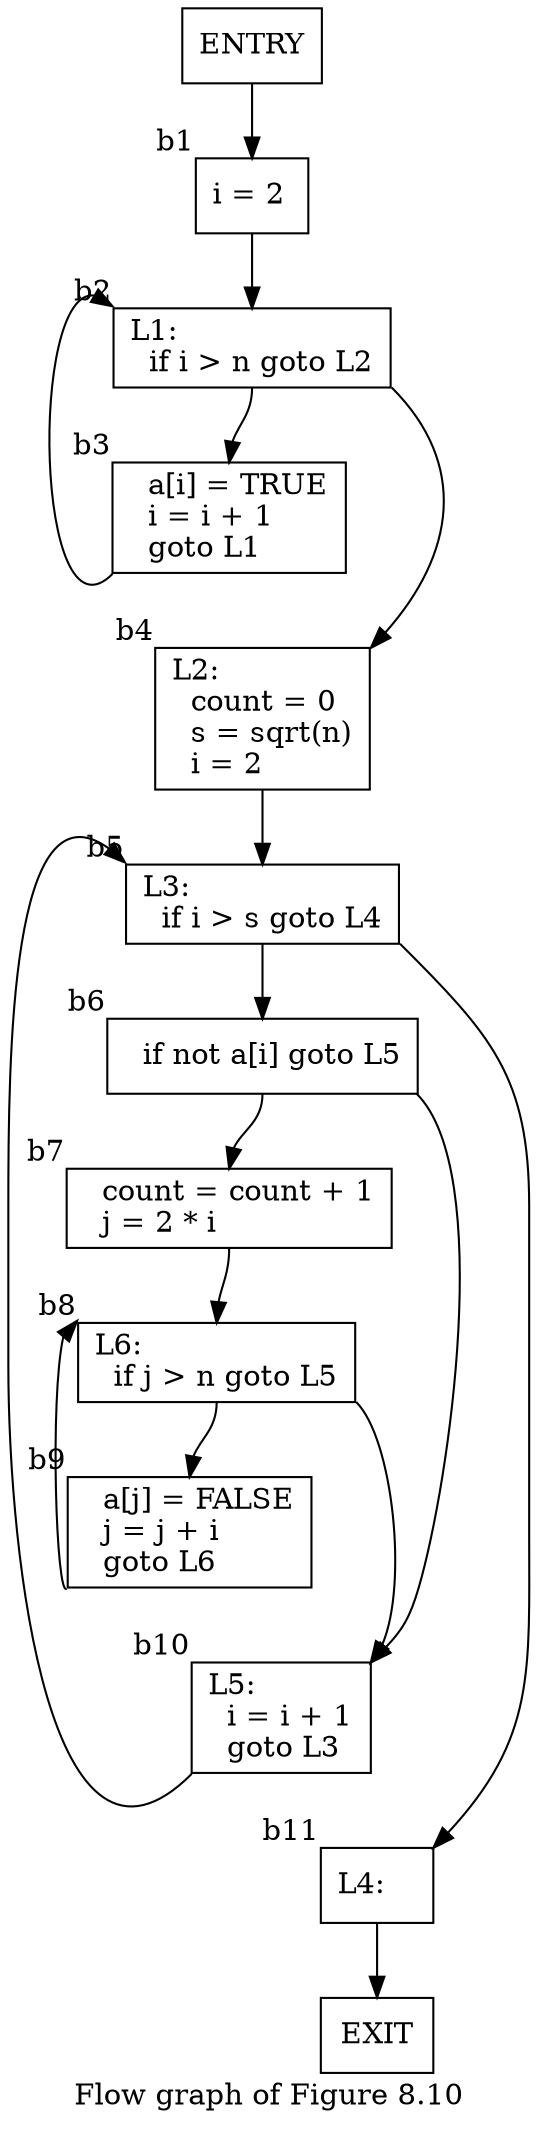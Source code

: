 digraph {
  label="Flow graph of Figure 8.10"
    subgraph col {
entry[shape="box", label="ENTRY"]
b1[shape="box", label="i = 2\l", xlabel="b1"]
b2[shape="box", label="L1:\l  if i > n goto L2\l", xlabel="b2"]
b3[shape="box", label="  a[i] = TRUE\l  i = i + 1\l  goto L1\l", xlabel="b3"]
b4[shape="box", label="L2:\l  count = 0\l  s = sqrt(n)\l  i = 2\l", xlabel="b4"]
b5[shape="box", label="L3:\l  if i > s goto L4\l", xlabel="b5"]
b6[shape="box", label="  if not a[i] goto L5\l", xlabel="b6"]
b7[shape="box", label="  count = count + 1\l  j = 2 * i\l", xlabel="b7"]
b8[shape="box", label="L6:\l  if j > n goto L5\l", xlabel="b8"]
b9[shape="box", label="  a[j] = FALSE\l  j = j + i\l  goto L6\l", xlabel="b9"]
b10[shape="box", label="L5:\l  i = i + 1\l  goto L3\l", xlabel="b10"]
b11[shape="box", label="L4:\l", xlabel="b11"]
exit[shape="box", label="EXIT"]

entry:s -> b1:n;
b1:s -> b2:n;
b2:s -> b3:n;
b3:s -> b4:n[style=invis];
b4:s -> b5:n;
b5:s -> b6:n;
b6:s -> b7:n;
b7:s -> b8:n;
b8:s -> b9:n;
b9:s -> b10:n[style=invis];
b10:s -> b11:n[style=invis];
b11:s -> exit;
    }
b2:se -> b4:ne;
b5:se -> b11:ne;
b6:se -> b10:ne;
b8:se -> b10:ne;

b2:nw -> b3:sw[dir=back];
b8:nw -> b9:sw[dir=back];
b5:nw -> b10:sw[dir=back];
}

